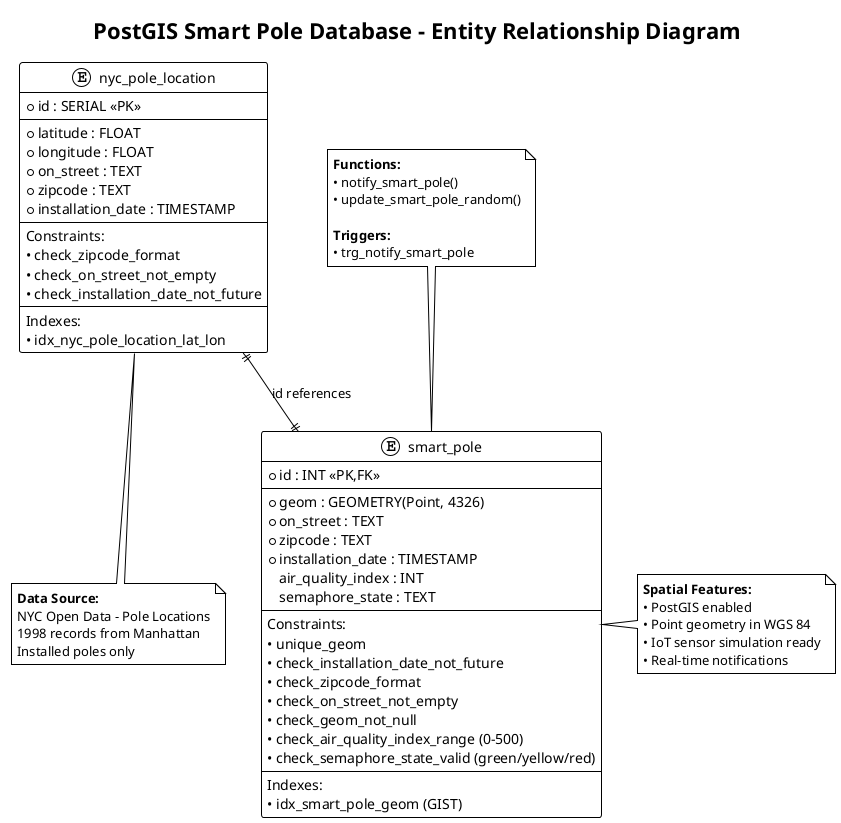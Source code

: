 @startuml entiti-relationship
!theme plain
title PostGIS Smart Pole Database - Entity Relationship Diagram

' Entity definitions
entity "nyc_pole_location" {
  * id : SERIAL <<PK>>
  --
  * latitude : FLOAT
  * longitude : FLOAT
  * on_street : TEXT
  * zipcode : TEXT
  * installation_date : TIMESTAMP
  --
  Constraints:
  • check_zipcode_format
  • check_on_street_not_empty
  • check_installation_date_not_future
  --
  Indexes:
  • idx_nyc_pole_location_lat_lon
}

entity "smart_pole" {
  * id : INT <<PK,FK>>
  --
  * geom : GEOMETRY(Point, 4326)
  * on_street : TEXT
  * zipcode : TEXT
  * installation_date : TIMESTAMP
  air_quality_index : INT
  semaphore_state : TEXT
  --
  Constraints:
  • unique_geom
  • check_installation_date_not_future
  • check_zipcode_format
  • check_on_street_not_empty
  • check_geom_not_null
  • check_air_quality_index_range (0-500)
  • check_semaphore_state_valid (green/yellow/red)
  --
  Indexes:
  • idx_smart_pole_geom (GIST)
}

' Function definitions
note top of smart_pole
  **Functions:**
  • notify_smart_pole()
  • update_smart_pole_random()
  
  **Triggers:**
  • trg_notify_smart_pole
end note

' Relationships
nyc_pole_location ||--|| smart_pole : "id references"

note bottom of nyc_pole_location
  **Data Source:**
  NYC Open Data - Pole Locations
  1998 records from Manhattan
  Installed poles only
end note

note right of smart_pole
  **Spatial Features:**
  • PostGIS enabled
  • Point geometry in WGS 84
  • IoT sensor simulation ready
  • Real-time notifications
end note
@enduml